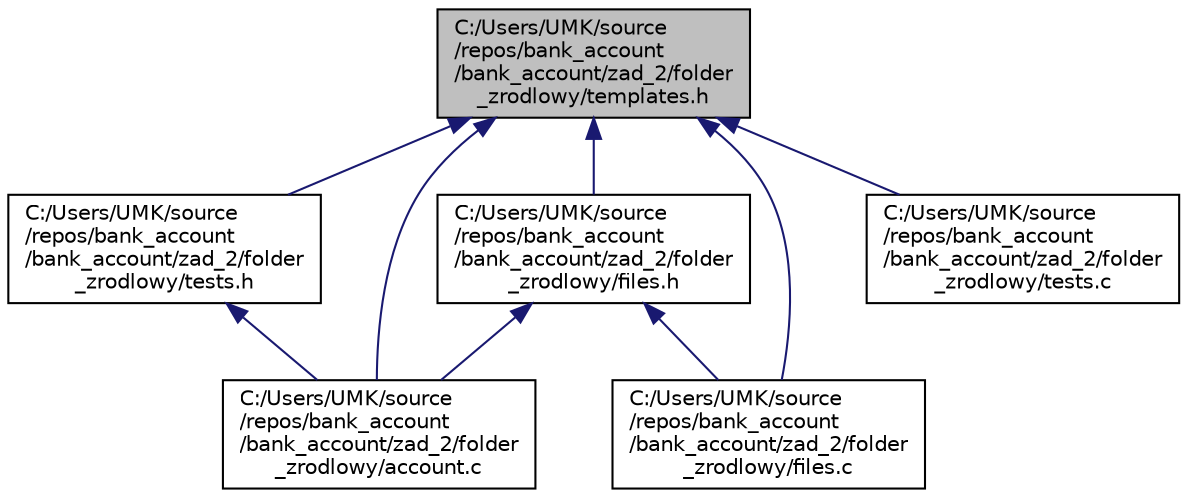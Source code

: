 digraph "C:/Users/UMK/source/repos/bank_account/bank_account/zad_2/folder_zrodlowy/templates.h"
{
  edge [fontname="Helvetica",fontsize="10",labelfontname="Helvetica",labelfontsize="10"];
  node [fontname="Helvetica",fontsize="10",shape=record];
  Node1 [label="C:/Users/UMK/source\l/repos/bank_account\l/bank_account/zad_2/folder\l_zrodlowy/templates.h",height=0.2,width=0.4,color="black", fillcolor="grey75", style="filled", fontcolor="black"];
  Node1 -> Node2 [dir="back",color="midnightblue",fontsize="10",style="solid",fontname="Helvetica"];
  Node2 [label="C:/Users/UMK/source\l/repos/bank_account\l/bank_account/zad_2/folder\l_zrodlowy/tests.h",height=0.2,width=0.4,color="black", fillcolor="white", style="filled",URL="$tests_8h.html"];
  Node2 -> Node3 [dir="back",color="midnightblue",fontsize="10",style="solid",fontname="Helvetica"];
  Node3 [label="C:/Users/UMK/source\l/repos/bank_account\l/bank_account/zad_2/folder\l_zrodlowy/account.c",height=0.2,width=0.4,color="black", fillcolor="white", style="filled",URL="$account_8c.html"];
  Node1 -> Node4 [dir="back",color="midnightblue",fontsize="10",style="solid",fontname="Helvetica"];
  Node4 [label="C:/Users/UMK/source\l/repos/bank_account\l/bank_account/zad_2/folder\l_zrodlowy/files.h",height=0.2,width=0.4,color="black", fillcolor="white", style="filled",URL="$files_8h.html"];
  Node4 -> Node3 [dir="back",color="midnightblue",fontsize="10",style="solid",fontname="Helvetica"];
  Node4 -> Node5 [dir="back",color="midnightblue",fontsize="10",style="solid",fontname="Helvetica"];
  Node5 [label="C:/Users/UMK/source\l/repos/bank_account\l/bank_account/zad_2/folder\l_zrodlowy/files.c",height=0.2,width=0.4,color="black", fillcolor="white", style="filled",URL="$files_8c.html"];
  Node1 -> Node3 [dir="back",color="midnightblue",fontsize="10",style="solid",fontname="Helvetica"];
  Node1 -> Node5 [dir="back",color="midnightblue",fontsize="10",style="solid",fontname="Helvetica"];
  Node1 -> Node6 [dir="back",color="midnightblue",fontsize="10",style="solid",fontname="Helvetica"];
  Node6 [label="C:/Users/UMK/source\l/repos/bank_account\l/bank_account/zad_2/folder\l_zrodlowy/tests.c",height=0.2,width=0.4,color="black", fillcolor="white", style="filled",URL="$tests_8c.html"];
}
